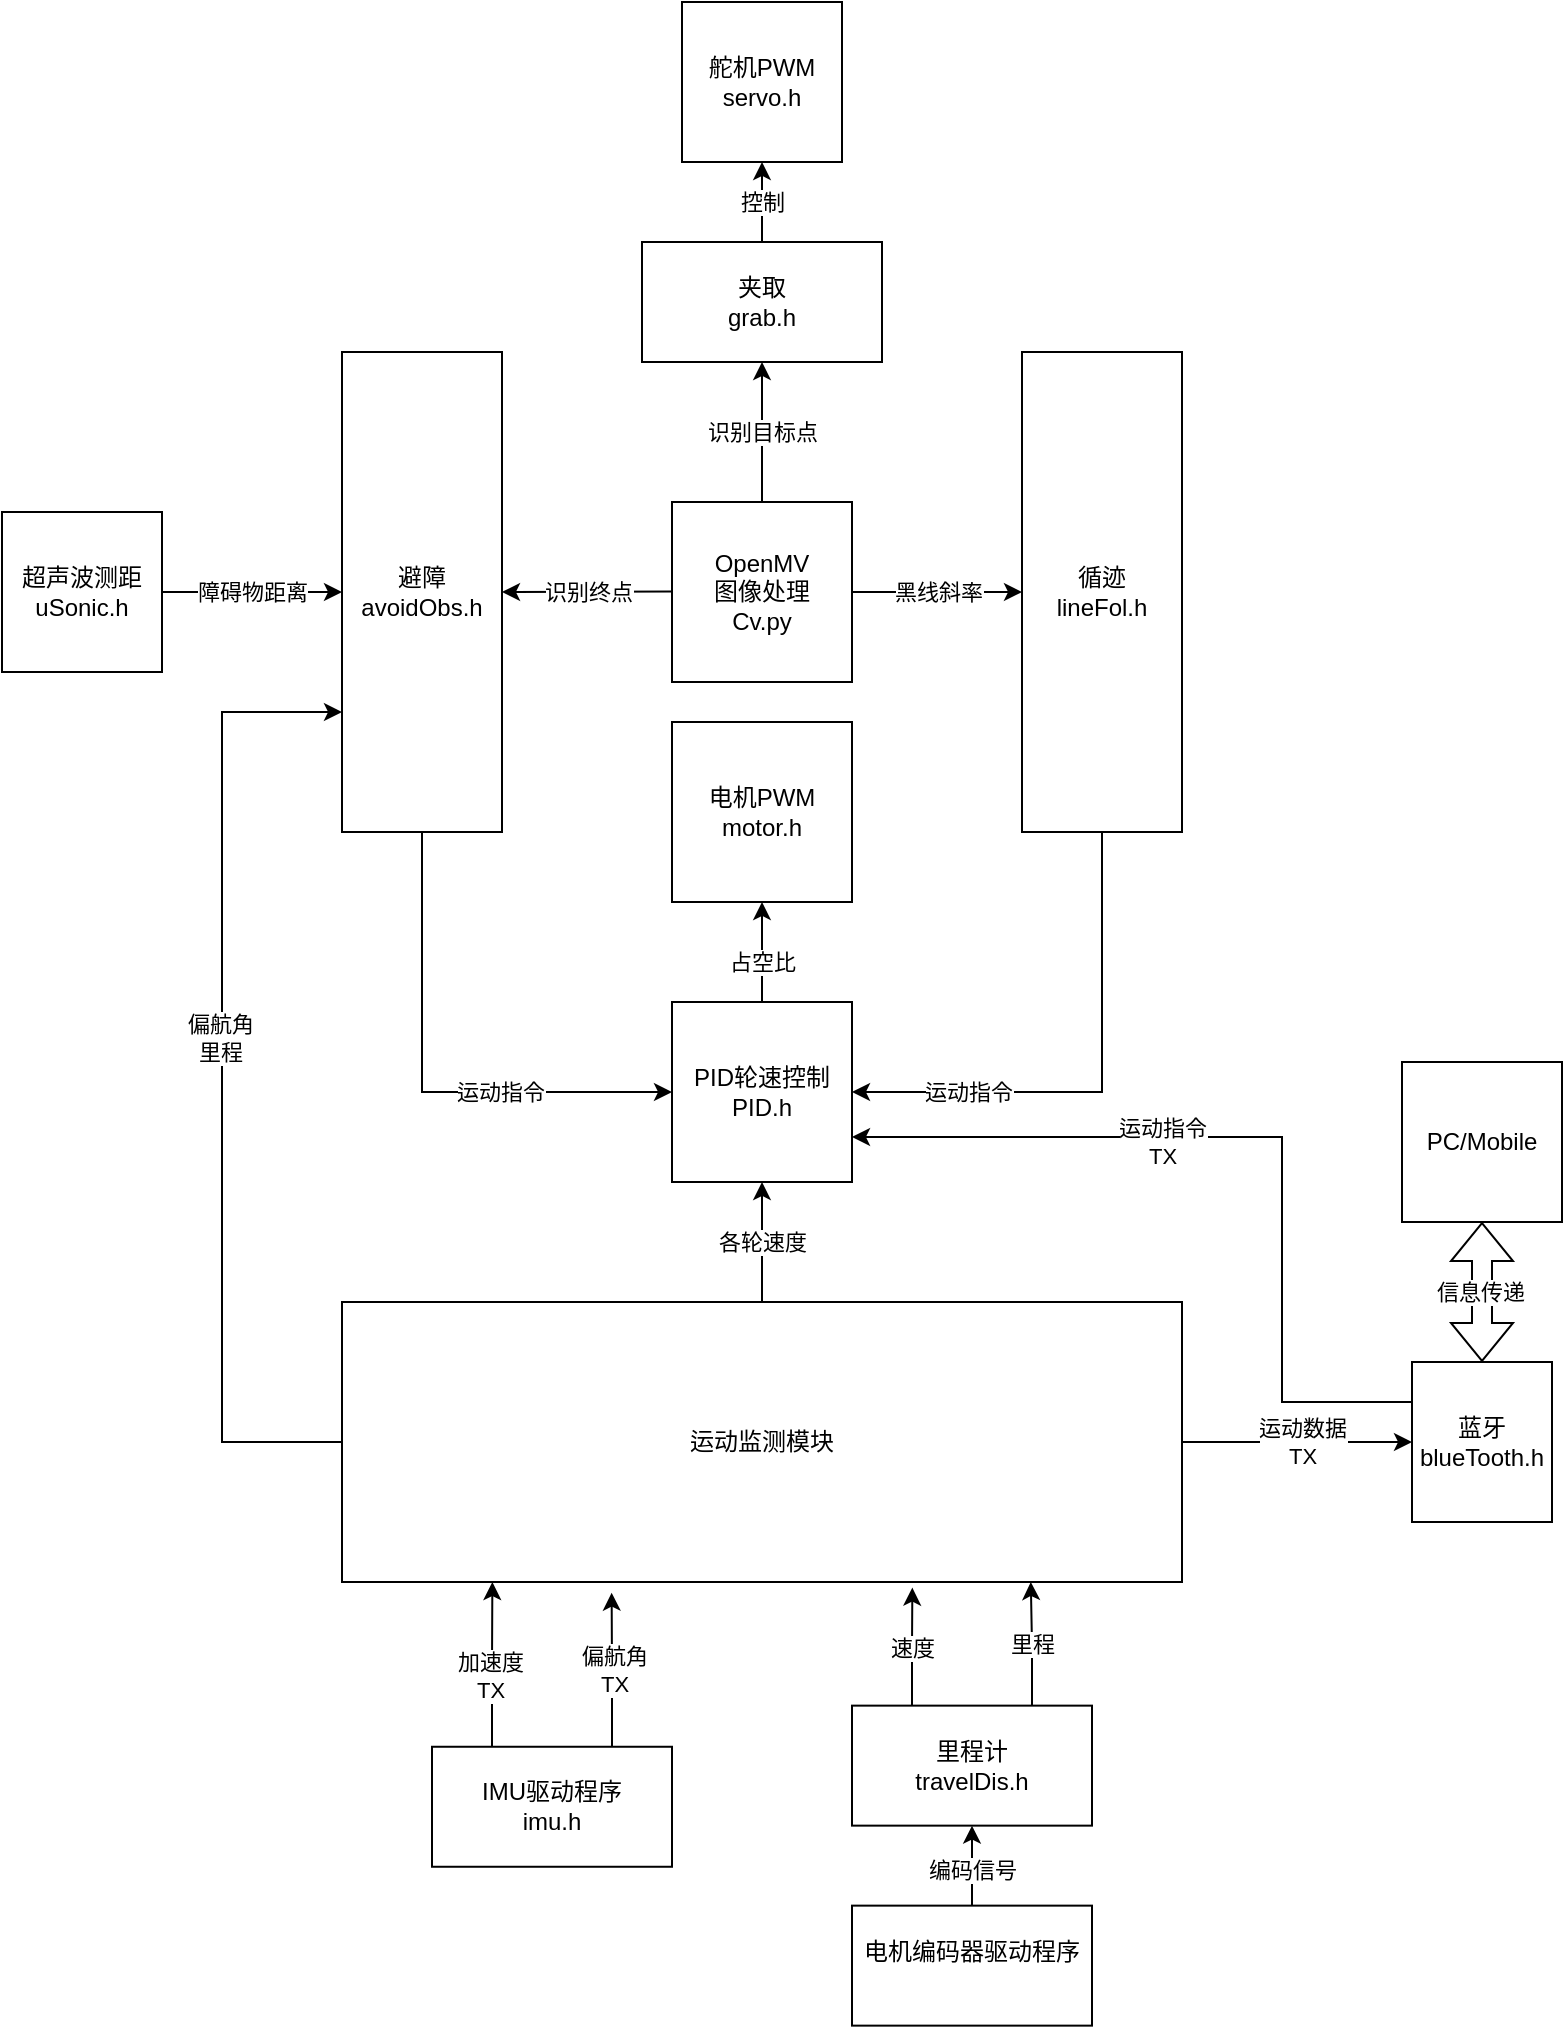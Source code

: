 <mxfile version="24.6.4" type="device">
  <diagram name="第 1 页" id="9_EqQd2KuYK-e6GB3c_H">
    <mxGraphModel dx="1815" dy="1739" grid="1" gridSize="10" guides="1" tooltips="1" connect="1" arrows="1" fold="1" page="1" pageScale="1" pageWidth="827" pageHeight="1169" math="0" shadow="0">
      <root>
        <mxCell id="0" />
        <mxCell id="1" parent="0" />
        <mxCell id="CQzF-rpY8_h7Dh5WwFVb-86" style="edgeStyle=orthogonalEdgeStyle;rounded=0;orthogonalLoop=1;jettySize=auto;html=1;exitX=0.5;exitY=0;exitDx=0;exitDy=0;entryX=0.5;entryY=1;entryDx=0;entryDy=0;" edge="1" parent="1" source="CQzF-rpY8_h7Dh5WwFVb-1" target="CQzF-rpY8_h7Dh5WwFVb-4">
          <mxGeometry relative="1" as="geometry" />
        </mxCell>
        <mxCell id="CQzF-rpY8_h7Dh5WwFVb-87" value="占空比" style="edgeLabel;html=1;align=center;verticalAlign=middle;resizable=0;points=[];" vertex="1" connectable="0" parent="CQzF-rpY8_h7Dh5WwFVb-86">
          <mxGeometry x="0.164" y="3" relative="1" as="geometry">
            <mxPoint x="3" y="9" as="offset" />
          </mxGeometry>
        </mxCell>
        <mxCell id="CQzF-rpY8_h7Dh5WwFVb-1" value="PID轮速控制&lt;div&gt;PID.h&lt;/div&gt;" style="whiteSpace=wrap;html=1;aspect=fixed;" vertex="1" parent="1">
          <mxGeometry x="295" y="340" width="90" height="90" as="geometry" />
        </mxCell>
        <mxCell id="CQzF-rpY8_h7Dh5WwFVb-78" value="障碍物距离" style="edgeStyle=orthogonalEdgeStyle;rounded=0;orthogonalLoop=1;jettySize=auto;html=1;exitX=1;exitY=0.5;exitDx=0;exitDy=0;entryX=0;entryY=0.5;entryDx=0;entryDy=0;" edge="1" parent="1" source="CQzF-rpY8_h7Dh5WwFVb-2" target="CQzF-rpY8_h7Dh5WwFVb-70">
          <mxGeometry relative="1" as="geometry" />
        </mxCell>
        <mxCell id="CQzF-rpY8_h7Dh5WwFVb-2" value="超声波测距&lt;div&gt;uSonic.h&lt;/div&gt;" style="whiteSpace=wrap;html=1;aspect=fixed;" vertex="1" parent="1">
          <mxGeometry x="-40" y="95" width="80" height="80" as="geometry" />
        </mxCell>
        <mxCell id="CQzF-rpY8_h7Dh5WwFVb-4" value="电机PWM&lt;div&gt;motor.h&lt;/div&gt;" style="whiteSpace=wrap;html=1;aspect=fixed;" vertex="1" parent="1">
          <mxGeometry x="295" y="200" width="90" height="90" as="geometry" />
        </mxCell>
        <mxCell id="CQzF-rpY8_h7Dh5WwFVb-6" value="舵机PWM&lt;div&gt;servo.h&lt;/div&gt;" style="whiteSpace=wrap;html=1;aspect=fixed;" vertex="1" parent="1">
          <mxGeometry x="300" y="-160" width="80" height="80" as="geometry" />
        </mxCell>
        <mxCell id="CQzF-rpY8_h7Dh5WwFVb-101" style="edgeStyle=orthogonalEdgeStyle;rounded=0;orthogonalLoop=1;jettySize=auto;html=1;exitX=0.5;exitY=0;exitDx=0;exitDy=0;entryX=0.5;entryY=1;entryDx=0;entryDy=0;" edge="1" parent="1" source="CQzF-rpY8_h7Dh5WwFVb-20" target="CQzF-rpY8_h7Dh5WwFVb-95">
          <mxGeometry relative="1" as="geometry" />
        </mxCell>
        <mxCell id="CQzF-rpY8_h7Dh5WwFVb-102" value="编码信号" style="edgeLabel;html=1;align=center;verticalAlign=middle;resizable=0;points=[];" vertex="1" connectable="0" parent="CQzF-rpY8_h7Dh5WwFVb-101">
          <mxGeometry x="0.069" y="1" relative="1" as="geometry">
            <mxPoint x="1" y="3" as="offset" />
          </mxGeometry>
        </mxCell>
        <mxCell id="CQzF-rpY8_h7Dh5WwFVb-20" value="电机编码器驱动程序&lt;div&gt;&lt;br&gt;&lt;/div&gt;" style="rounded=0;whiteSpace=wrap;html=1;" vertex="1" parent="1">
          <mxGeometry x="385" y="791.82" width="120" height="60" as="geometry" />
        </mxCell>
        <mxCell id="CQzF-rpY8_h7Dh5WwFVb-88" value="各轮速度" style="edgeStyle=orthogonalEdgeStyle;rounded=0;orthogonalLoop=1;jettySize=auto;html=1;exitX=0.5;exitY=0;exitDx=0;exitDy=0;entryX=0.5;entryY=1;entryDx=0;entryDy=0;" edge="1" parent="1" source="CQzF-rpY8_h7Dh5WwFVb-32" target="CQzF-rpY8_h7Dh5WwFVb-1">
          <mxGeometry relative="1" as="geometry" />
        </mxCell>
        <mxCell id="CQzF-rpY8_h7Dh5WwFVb-119" style="edgeStyle=orthogonalEdgeStyle;rounded=0;orthogonalLoop=1;jettySize=auto;html=1;exitX=0;exitY=0.5;exitDx=0;exitDy=0;entryX=0;entryY=0.75;entryDx=0;entryDy=0;" edge="1" parent="1" source="CQzF-rpY8_h7Dh5WwFVb-32" target="CQzF-rpY8_h7Dh5WwFVb-70">
          <mxGeometry relative="1" as="geometry">
            <Array as="points">
              <mxPoint x="70" y="560" />
              <mxPoint x="70" y="195" />
            </Array>
          </mxGeometry>
        </mxCell>
        <mxCell id="CQzF-rpY8_h7Dh5WwFVb-120" value="偏航角&lt;div&gt;里程&lt;/div&gt;" style="edgeLabel;html=1;align=center;verticalAlign=middle;resizable=0;points=[];" vertex="1" connectable="0" parent="CQzF-rpY8_h7Dh5WwFVb-119">
          <mxGeometry x="0.08" y="1" relative="1" as="geometry">
            <mxPoint as="offset" />
          </mxGeometry>
        </mxCell>
        <mxCell id="CQzF-rpY8_h7Dh5WwFVb-123" style="edgeStyle=orthogonalEdgeStyle;rounded=0;orthogonalLoop=1;jettySize=auto;html=1;exitX=1;exitY=0.5;exitDx=0;exitDy=0;entryX=0;entryY=0.5;entryDx=0;entryDy=0;" edge="1" parent="1" source="CQzF-rpY8_h7Dh5WwFVb-32" target="CQzF-rpY8_h7Dh5WwFVb-114">
          <mxGeometry relative="1" as="geometry" />
        </mxCell>
        <mxCell id="CQzF-rpY8_h7Dh5WwFVb-124" value="运动数据&lt;div&gt;TX&lt;/div&gt;" style="edgeLabel;html=1;align=center;verticalAlign=middle;resizable=0;points=[];" vertex="1" connectable="0" parent="CQzF-rpY8_h7Dh5WwFVb-123">
          <mxGeometry x="0.122" y="1" relative="1" as="geometry">
            <mxPoint x="-5" y="1" as="offset" />
          </mxGeometry>
        </mxCell>
        <mxCell id="CQzF-rpY8_h7Dh5WwFVb-32" value="运动监测模块" style="rounded=0;whiteSpace=wrap;html=1;" vertex="1" parent="1">
          <mxGeometry x="130" y="490" width="420" height="140" as="geometry" />
        </mxCell>
        <mxCell id="CQzF-rpY8_h7Dh5WwFVb-34" value="IMU驱动程序&lt;div&gt;imu.h&lt;/div&gt;" style="rounded=0;whiteSpace=wrap;html=1;" vertex="1" parent="1">
          <mxGeometry x="175" y="712.38" width="120" height="60" as="geometry" />
        </mxCell>
        <mxCell id="CQzF-rpY8_h7Dh5WwFVb-66" value="黑线斜率" style="edgeStyle=orthogonalEdgeStyle;rounded=0;orthogonalLoop=1;jettySize=auto;html=1;exitX=1;exitY=0.5;exitDx=0;exitDy=0;entryX=0;entryY=0.5;entryDx=0;entryDy=0;" edge="1" parent="1" source="CQzF-rpY8_h7Dh5WwFVb-68" target="CQzF-rpY8_h7Dh5WwFVb-69">
          <mxGeometry relative="1" as="geometry" />
        </mxCell>
        <mxCell id="CQzF-rpY8_h7Dh5WwFVb-67" value="识别目标点" style="edgeStyle=orthogonalEdgeStyle;rounded=0;orthogonalLoop=1;jettySize=auto;html=1;exitX=0.5;exitY=0;exitDx=0;exitDy=0;entryX=0.5;entryY=1;entryDx=0;entryDy=0;" edge="1" parent="1" source="CQzF-rpY8_h7Dh5WwFVb-68" target="CQzF-rpY8_h7Dh5WwFVb-73">
          <mxGeometry relative="1" as="geometry" />
        </mxCell>
        <mxCell id="CQzF-rpY8_h7Dh5WwFVb-68" value="OpenMV&lt;div&gt;图像处理&lt;/div&gt;&lt;div&gt;Cv.py&lt;/div&gt;" style="whiteSpace=wrap;html=1;aspect=fixed;" vertex="1" parent="1">
          <mxGeometry x="295" y="90" width="90" height="90" as="geometry" />
        </mxCell>
        <mxCell id="CQzF-rpY8_h7Dh5WwFVb-80" style="edgeStyle=orthogonalEdgeStyle;rounded=0;orthogonalLoop=1;jettySize=auto;html=1;exitX=0.5;exitY=1;exitDx=0;exitDy=0;entryX=1;entryY=0.5;entryDx=0;entryDy=0;" edge="1" parent="1" source="CQzF-rpY8_h7Dh5WwFVb-69" target="CQzF-rpY8_h7Dh5WwFVb-1">
          <mxGeometry relative="1" as="geometry" />
        </mxCell>
        <mxCell id="CQzF-rpY8_h7Dh5WwFVb-83" value="运动指令" style="edgeLabel;html=1;align=center;verticalAlign=middle;resizable=0;points=[];" vertex="1" connectable="0" parent="CQzF-rpY8_h7Dh5WwFVb-80">
          <mxGeometry x="0.548" relative="1" as="geometry">
            <mxPoint as="offset" />
          </mxGeometry>
        </mxCell>
        <mxCell id="CQzF-rpY8_h7Dh5WwFVb-69" value="循迹&lt;div&gt;lineFol.h&lt;/div&gt;" style="rounded=0;whiteSpace=wrap;html=1;" vertex="1" parent="1">
          <mxGeometry x="470" y="15" width="80" height="240" as="geometry" />
        </mxCell>
        <mxCell id="CQzF-rpY8_h7Dh5WwFVb-79" style="edgeStyle=orthogonalEdgeStyle;rounded=0;orthogonalLoop=1;jettySize=auto;html=1;exitX=0.5;exitY=1;exitDx=0;exitDy=0;entryX=0;entryY=0.5;entryDx=0;entryDy=0;" edge="1" parent="1" source="CQzF-rpY8_h7Dh5WwFVb-70" target="CQzF-rpY8_h7Dh5WwFVb-1">
          <mxGeometry relative="1" as="geometry" />
        </mxCell>
        <mxCell id="CQzF-rpY8_h7Dh5WwFVb-82" value="运动指令" style="edgeLabel;html=1;align=center;verticalAlign=middle;resizable=0;points=[];" vertex="1" connectable="0" parent="CQzF-rpY8_h7Dh5WwFVb-79">
          <mxGeometry x="0.324" relative="1" as="geometry">
            <mxPoint as="offset" />
          </mxGeometry>
        </mxCell>
        <mxCell id="CQzF-rpY8_h7Dh5WwFVb-70" value="避障&lt;div&gt;avoidObs.h&lt;/div&gt;" style="rounded=0;whiteSpace=wrap;html=1;" vertex="1" parent="1">
          <mxGeometry x="130" y="15" width="80" height="240" as="geometry" />
        </mxCell>
        <mxCell id="CQzF-rpY8_h7Dh5WwFVb-71" value="" style="endArrow=classic;html=1;rounded=0;entryX=1;entryY=0.5;entryDx=0;entryDy=0;" edge="1" parent="1" target="CQzF-rpY8_h7Dh5WwFVb-70">
          <mxGeometry relative="1" as="geometry">
            <mxPoint x="295" y="134.76" as="sourcePoint" />
            <mxPoint x="395" y="134.76" as="targetPoint" />
          </mxGeometry>
        </mxCell>
        <mxCell id="CQzF-rpY8_h7Dh5WwFVb-72" value="识别终点" style="edgeLabel;resizable=0;html=1;;align=center;verticalAlign=middle;" connectable="0" vertex="1" parent="CQzF-rpY8_h7Dh5WwFVb-71">
          <mxGeometry relative="1" as="geometry" />
        </mxCell>
        <mxCell id="CQzF-rpY8_h7Dh5WwFVb-76" value="控制" style="edgeStyle=orthogonalEdgeStyle;rounded=0;orthogonalLoop=1;jettySize=auto;html=1;exitX=0.5;exitY=0;exitDx=0;exitDy=0;entryX=0.5;entryY=1;entryDx=0;entryDy=0;" edge="1" parent="1" source="CQzF-rpY8_h7Dh5WwFVb-73" target="CQzF-rpY8_h7Dh5WwFVb-6">
          <mxGeometry relative="1" as="geometry" />
        </mxCell>
        <mxCell id="CQzF-rpY8_h7Dh5WwFVb-73" value="夹取&lt;div&gt;grab.h&lt;/div&gt;" style="rounded=0;whiteSpace=wrap;html=1;" vertex="1" parent="1">
          <mxGeometry x="280" y="-40" width="120" height="60" as="geometry" />
        </mxCell>
        <mxCell id="CQzF-rpY8_h7Dh5WwFVb-90" style="edgeStyle=orthogonalEdgeStyle;rounded=0;orthogonalLoop=1;jettySize=auto;html=1;exitX=0.25;exitY=0;exitDx=0;exitDy=0;entryX=0.679;entryY=0.983;entryDx=0;entryDy=0;entryPerimeter=0;" edge="1" parent="1" source="CQzF-rpY8_h7Dh5WwFVb-34">
          <mxGeometry relative="1" as="geometry">
            <mxPoint x="205.18" y="630.0" as="targetPoint" />
          </mxGeometry>
        </mxCell>
        <mxCell id="CQzF-rpY8_h7Dh5WwFVb-91" value="加速度&lt;div&gt;TX&lt;/div&gt;" style="edgeLabel;html=1;align=center;verticalAlign=middle;resizable=0;points=[];" vertex="1" connectable="0" parent="CQzF-rpY8_h7Dh5WwFVb-90">
          <mxGeometry x="-0.332" y="-1" relative="1" as="geometry">
            <mxPoint x="-2" y="-8" as="offset" />
          </mxGeometry>
        </mxCell>
        <mxCell id="CQzF-rpY8_h7Dh5WwFVb-92" style="edgeStyle=orthogonalEdgeStyle;rounded=0;orthogonalLoop=1;jettySize=auto;html=1;exitX=0.75;exitY=0;exitDx=0;exitDy=0;entryX=0.821;entryY=1.021;entryDx=0;entryDy=0;entryPerimeter=0;" edge="1" parent="1" source="CQzF-rpY8_h7Dh5WwFVb-34">
          <mxGeometry relative="1" as="geometry">
            <mxPoint x="264.82" y="635.32" as="targetPoint" />
          </mxGeometry>
        </mxCell>
        <mxCell id="CQzF-rpY8_h7Dh5WwFVb-93" value="偏航角&lt;div&gt;TX&lt;/div&gt;" style="edgeLabel;html=1;align=center;verticalAlign=middle;resizable=0;points=[];" vertex="1" connectable="0" parent="CQzF-rpY8_h7Dh5WwFVb-92">
          <mxGeometry x="-0.019" y="1" relative="1" as="geometry">
            <mxPoint x="1" as="offset" />
          </mxGeometry>
        </mxCell>
        <mxCell id="CQzF-rpY8_h7Dh5WwFVb-95" value="里程计&lt;div&gt;travelDis.h&lt;/div&gt;" style="rounded=0;whiteSpace=wrap;html=1;" vertex="1" parent="1">
          <mxGeometry x="385" y="691.82" width="120" height="60" as="geometry" />
        </mxCell>
        <mxCell id="CQzF-rpY8_h7Dh5WwFVb-96" style="edgeStyle=orthogonalEdgeStyle;rounded=0;orthogonalLoop=1;jettySize=auto;html=1;exitX=0.75;exitY=0;exitDx=0;exitDy=0;entryX=0.32;entryY=0.987;entryDx=0;entryDy=0;entryPerimeter=0;" edge="1" parent="1" source="CQzF-rpY8_h7Dh5WwFVb-95">
          <mxGeometry relative="1" as="geometry">
            <mxPoint x="474.4" y="630.0" as="targetPoint" />
          </mxGeometry>
        </mxCell>
        <mxCell id="CQzF-rpY8_h7Dh5WwFVb-97" value="里程" style="edgeLabel;html=1;align=center;verticalAlign=middle;resizable=0;points=[];" vertex="1" connectable="0" parent="CQzF-rpY8_h7Dh5WwFVb-96">
          <mxGeometry x="-0.005" relative="1" as="geometry">
            <mxPoint as="offset" />
          </mxGeometry>
        </mxCell>
        <mxCell id="CQzF-rpY8_h7Dh5WwFVb-98" style="edgeStyle=orthogonalEdgeStyle;rounded=0;orthogonalLoop=1;jettySize=auto;html=1;exitX=0.25;exitY=0;exitDx=0;exitDy=0;entryX=0.179;entryY=1.007;entryDx=0;entryDy=0;entryPerimeter=0;" edge="1" parent="1" source="CQzF-rpY8_h7Dh5WwFVb-95">
          <mxGeometry relative="1" as="geometry">
            <mxPoint x="415.18" y="632.8" as="targetPoint" />
          </mxGeometry>
        </mxCell>
        <mxCell id="CQzF-rpY8_h7Dh5WwFVb-99" value="速度" style="edgeLabel;html=1;align=center;verticalAlign=middle;resizable=0;points=[];" vertex="1" connectable="0" parent="CQzF-rpY8_h7Dh5WwFVb-98">
          <mxGeometry x="-0.036" relative="1" as="geometry">
            <mxPoint as="offset" />
          </mxGeometry>
        </mxCell>
        <mxCell id="CQzF-rpY8_h7Dh5WwFVb-111" value="PC/Mobile" style="whiteSpace=wrap;html=1;aspect=fixed;" vertex="1" parent="1">
          <mxGeometry x="660" y="370" width="80" height="80" as="geometry" />
        </mxCell>
        <mxCell id="CQzF-rpY8_h7Dh5WwFVb-125" style="edgeStyle=orthogonalEdgeStyle;rounded=0;orthogonalLoop=1;jettySize=auto;html=1;exitX=0;exitY=0.25;exitDx=0;exitDy=0;entryX=1;entryY=0.75;entryDx=0;entryDy=0;" edge="1" parent="1" source="CQzF-rpY8_h7Dh5WwFVb-114" target="CQzF-rpY8_h7Dh5WwFVb-1">
          <mxGeometry relative="1" as="geometry">
            <Array as="points">
              <mxPoint x="600" y="540" />
              <mxPoint x="600" y="408" />
            </Array>
          </mxGeometry>
        </mxCell>
        <mxCell id="CQzF-rpY8_h7Dh5WwFVb-126" value="运动指令&lt;div&gt;TX&lt;/div&gt;" style="edgeLabel;html=1;align=center;verticalAlign=middle;resizable=0;points=[];" vertex="1" connectable="0" parent="CQzF-rpY8_h7Dh5WwFVb-125">
          <mxGeometry x="0.587" relative="1" as="geometry">
            <mxPoint x="70" y="2" as="offset" />
          </mxGeometry>
        </mxCell>
        <mxCell id="CQzF-rpY8_h7Dh5WwFVb-114" value="蓝牙&lt;div&gt;blueTooth.h&lt;/div&gt;" style="rounded=0;whiteSpace=wrap;html=1;" vertex="1" parent="1">
          <mxGeometry x="665" y="520" width="70" height="80" as="geometry" />
        </mxCell>
        <mxCell id="CQzF-rpY8_h7Dh5WwFVb-116" value="" style="shape=flexArrow;endArrow=classic;startArrow=classic;html=1;rounded=0;exitX=0.5;exitY=0;exitDx=0;exitDy=0;" edge="1" parent="1" source="CQzF-rpY8_h7Dh5WwFVb-114" target="CQzF-rpY8_h7Dh5WwFVb-111">
          <mxGeometry width="100" height="100" relative="1" as="geometry">
            <mxPoint x="705" y="520" as="sourcePoint" />
            <mxPoint x="935" y="340" as="targetPoint" />
          </mxGeometry>
        </mxCell>
        <mxCell id="CQzF-rpY8_h7Dh5WwFVb-117" value="信息传递" style="edgeLabel;html=1;align=center;verticalAlign=middle;resizable=0;points=[];" vertex="1" connectable="0" parent="CQzF-rpY8_h7Dh5WwFVb-116">
          <mxGeometry x="0.087" y="2" relative="1" as="geometry">
            <mxPoint x="1" y="3" as="offset" />
          </mxGeometry>
        </mxCell>
      </root>
    </mxGraphModel>
  </diagram>
</mxfile>
